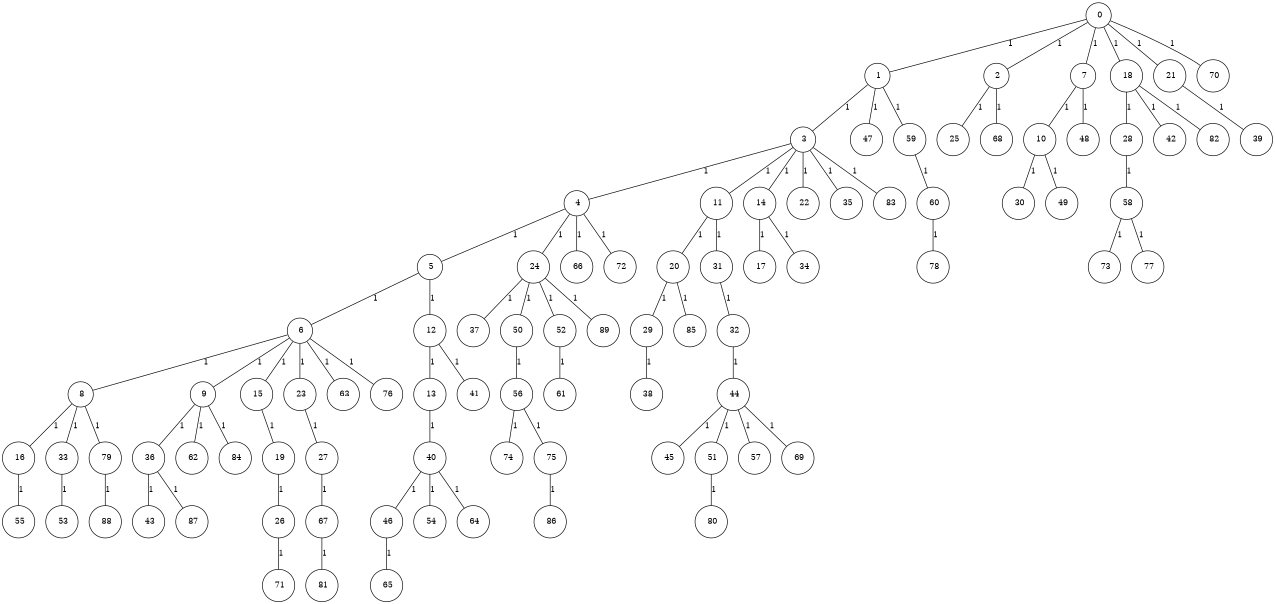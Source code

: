 graph G {
size="8.5,11;"
ratio = "expand;"
fixedsize="true;"
overlap="scale;"
node[shape=circle,width=.12,hight=.12,fontsize=12]
edge[fontsize=12]

0[label=" 0" color=black, pos="1.2332241,0.17384479!"];
1[label=" 1" color=black, pos="1.5851531,1.0818812!"];
2[label=" 2" color=black, pos="2.0643767,1.2673568!"];
3[label=" 3" color=black, pos="0.92849484,0.82600219!"];
4[label=" 4" color=black, pos="0.60181378,2.0548601!"];
5[label=" 5" color=black, pos="1.8458552,1.0330952!"];
6[label=" 6" color=black, pos="0.18989476,1.8169757!"];
7[label=" 7" color=black, pos="0.64417079,1.5094261!"];
8[label=" 8" color=black, pos="1.8553855,1.4988893!"];
9[label=" 9" color=black, pos="1.7810349,2.6286777!"];
10[label=" 10" color=black, pos="2.7518211,1.1319342!"];
11[label=" 11" color=black, pos="2.3402367,1.1690263!"];
12[label=" 12" color=black, pos="2.8142124,0.34812123!"];
13[label=" 13" color=black, pos="1.7533234,1.3382093!"];
14[label=" 14" color=black, pos="1.8518805,0.26696793!"];
15[label=" 15" color=black, pos="0.9729007,0.37344623!"];
16[label=" 16" color=black, pos="1.4596649,2.2688248!"];
17[label=" 17" color=black, pos="2.453106,2.0861113!"];
18[label=" 18" color=black, pos="1.793537,0.88524291!"];
19[label=" 19" color=black, pos="0.17598188,0.075824106!"];
20[label=" 20" color=black, pos="1.2781557,1.6502619!"];
21[label=" 21" color=black, pos="0.8051618,2.9746973!"];
22[label=" 22" color=black, pos="0.14365623,2.1530936!"];
23[label=" 23" color=black, pos="2.0180592,0.94484313!"];
24[label=" 24" color=black, pos="1.3988753,1.7184239!"];
25[label=" 25" color=black, pos="2.1111704,1.0569083!"];
26[label=" 26" color=black, pos="1.0225806,1.038481!"];
27[label=" 27" color=black, pos="2.9964204,2.1887568!"];
28[label=" 28" color=black, pos="0.53825048,1.3060552!"];
29[label=" 29" color=black, pos="0.82748982,1.0004546!"];
30[label=" 30" color=black, pos="1.5224177,1.087703!"];
31[label=" 31" color=black, pos="0.68008802,2.0182011!"];
32[label=" 32" color=black, pos="2.246214,2.9309447!"];
33[label=" 33" color=black, pos="2.5411601,1.2620918!"];
34[label=" 34" color=black, pos="1.9300042,2.7623032!"];
35[label=" 35" color=black, pos="1.414878,1.2010007!"];
36[label=" 36" color=black, pos="0.79007865,2.2965407!"];
37[label=" 37" color=black, pos="2.7878084,2.5887145!"];
38[label=" 38" color=black, pos="0.45054349,2.850703!"];
39[label=" 39" color=black, pos="0.70896362,1.2095949!"];
40[label=" 40" color=black, pos="1.6055291,0.31256204!"];
41[label=" 41" color=black, pos="0.12839251,1.7104299!"];
42[label=" 42" color=black, pos="2.8752266,0.98482131!"];
43[label=" 43" color=black, pos="1.4237931,2.243233!"];
44[label=" 44" color=black, pos="0.69287789,2.8314402!"];
45[label=" 45" color=black, pos="1.8367691,2.7909123!"];
46[label=" 46" color=black, pos="0.09657227,0.41794407!"];
47[label=" 47" color=black, pos="0.51051951,2.7607135!"];
48[label=" 48" color=black, pos="2.7680785,0.26273771!"];
49[label=" 49" color=black, pos="1.6479294,2.9548677!"];
50[label=" 50" color=black, pos="0.44590064,1.8132606!"];
51[label=" 51" color=black, pos="0.12551102,0.083565473!"];
52[label=" 52" color=black, pos="0.59626739,1.2990752!"];
53[label=" 53" color=black, pos="0.33516045,1.720349!"];
54[label=" 54" color=black, pos="0.73160292,2.2372686!"];
55[label=" 55" color=black, pos="2.765832,0.358171!"];
56[label=" 56" color=black, pos="0.071257709,2.4303815!"];
57[label=" 57" color=black, pos="0.59407627,0.2423431!"];
58[label=" 58" color=black, pos="0.32493822,0.90967063!"];
59[label=" 59" color=black, pos="2.1120973,1.2688382!"];
60[label=" 60" color=black, pos="2.9082418,0.14140116!"];
61[label=" 61" color=black, pos="1.6579009,0.67513497!"];
62[label=" 62" color=black, pos="1.0000432,2.6316262!"];
63[label=" 63" color=black, pos="0.91038573,1.2997857!"];
64[label=" 64" color=black, pos="1.6107059,2.7008305!"];
65[label=" 65" color=black, pos="1.1154164,1.2447591!"];
66[label=" 66" color=black, pos="1.9987773,0.89080389!"];
67[label=" 67" color=black, pos="1.1476658,0.81923938!"];
68[label=" 68" color=black, pos="2.7275554,0.29930989!"];
69[label=" 69" color=black, pos="0.8223907,0.77496005!"];
70[label=" 70" color=black, pos="0.88684845,2.5883091!"];
71[label=" 71" color=black, pos="1.3963835,1.7788776!"];
72[label=" 72" color=black, pos="0.61826208,0.21187163!"];
73[label=" 73" color=black, pos="0.42288179,0.17403316!"];
74[label=" 74" color=black, pos="0.61106047,0.53253377!"];
75[label=" 75" color=black, pos="0.2244791,2.8146339!"];
76[label=" 76" color=black, pos="0.3124137,2.3374908!"];
77[label=" 77" color=black, pos="2.0883887,0.95723832!"];
78[label=" 78" color=black, pos="0.51903707,1.7724713!"];
79[label=" 79" color=black, pos="2.4336423,1.92251!"];
80[label=" 80" color=black, pos="0.031057124,1.7855829!"];
81[label=" 81" color=black, pos="1.5910123,0.87559802!"];
82[label=" 82" color=black, pos="2.0244531,1.9607991!"];
83[label=" 83" color=black, pos="2.759905,0.20096671!"];
84[label=" 84" color=black, pos="1.8893769,0.20712305!"];
85[label=" 85" color=black, pos="2.6509083,1.9530027!"];
86[label=" 86" color=black, pos="0.70990883,0.08536589!"];
87[label=" 87" color=black, pos="0.27682304,2.1954555!"];
88[label=" 88" color=black, pos="0.14225748,1.7618191!"];
89[label=" 89" color=black, pos="2.9406545,2.9353426!"];
0--1[label="1"]
0--2[label="1"]
0--7[label="1"]
0--18[label="1"]
0--21[label="1"]
0--70[label="1"]
1--3[label="1"]
1--47[label="1"]
1--59[label="1"]
2--25[label="1"]
2--68[label="1"]
3--4[label="1"]
3--11[label="1"]
3--14[label="1"]
3--22[label="1"]
3--35[label="1"]
3--83[label="1"]
4--5[label="1"]
4--24[label="1"]
4--66[label="1"]
4--72[label="1"]
5--6[label="1"]
5--12[label="1"]
6--8[label="1"]
6--9[label="1"]
6--15[label="1"]
6--23[label="1"]
6--63[label="1"]
6--76[label="1"]
7--10[label="1"]
7--48[label="1"]
8--16[label="1"]
8--33[label="1"]
8--79[label="1"]
9--36[label="1"]
9--62[label="1"]
9--84[label="1"]
10--30[label="1"]
10--49[label="1"]
11--20[label="1"]
11--31[label="1"]
12--13[label="1"]
12--41[label="1"]
13--40[label="1"]
14--17[label="1"]
14--34[label="1"]
15--19[label="1"]
16--55[label="1"]
18--28[label="1"]
18--42[label="1"]
18--82[label="1"]
19--26[label="1"]
20--29[label="1"]
20--85[label="1"]
21--39[label="1"]
23--27[label="1"]
24--37[label="1"]
24--50[label="1"]
24--52[label="1"]
24--89[label="1"]
26--71[label="1"]
27--67[label="1"]
28--58[label="1"]
29--38[label="1"]
31--32[label="1"]
32--44[label="1"]
33--53[label="1"]
36--43[label="1"]
36--87[label="1"]
40--46[label="1"]
40--54[label="1"]
40--64[label="1"]
44--45[label="1"]
44--51[label="1"]
44--57[label="1"]
44--69[label="1"]
46--65[label="1"]
50--56[label="1"]
51--80[label="1"]
52--61[label="1"]
56--74[label="1"]
56--75[label="1"]
58--73[label="1"]
58--77[label="1"]
59--60[label="1"]
60--78[label="1"]
67--81[label="1"]
75--86[label="1"]
79--88[label="1"]

}
